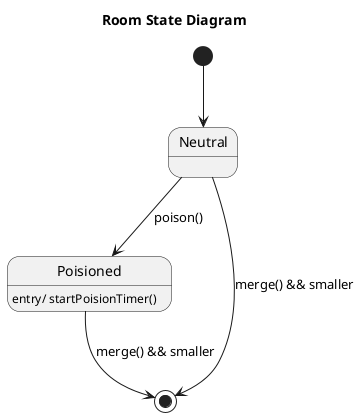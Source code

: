 @startuml room
title Room State Diagram
[*] --> Neutral
Neutral --> Poisioned: poison()

Neutral --> [*]: merge() && smaller
Poisioned --> [*]: merge() && smaller

Poisioned: entry/ startPoisionTimer()

@enduml